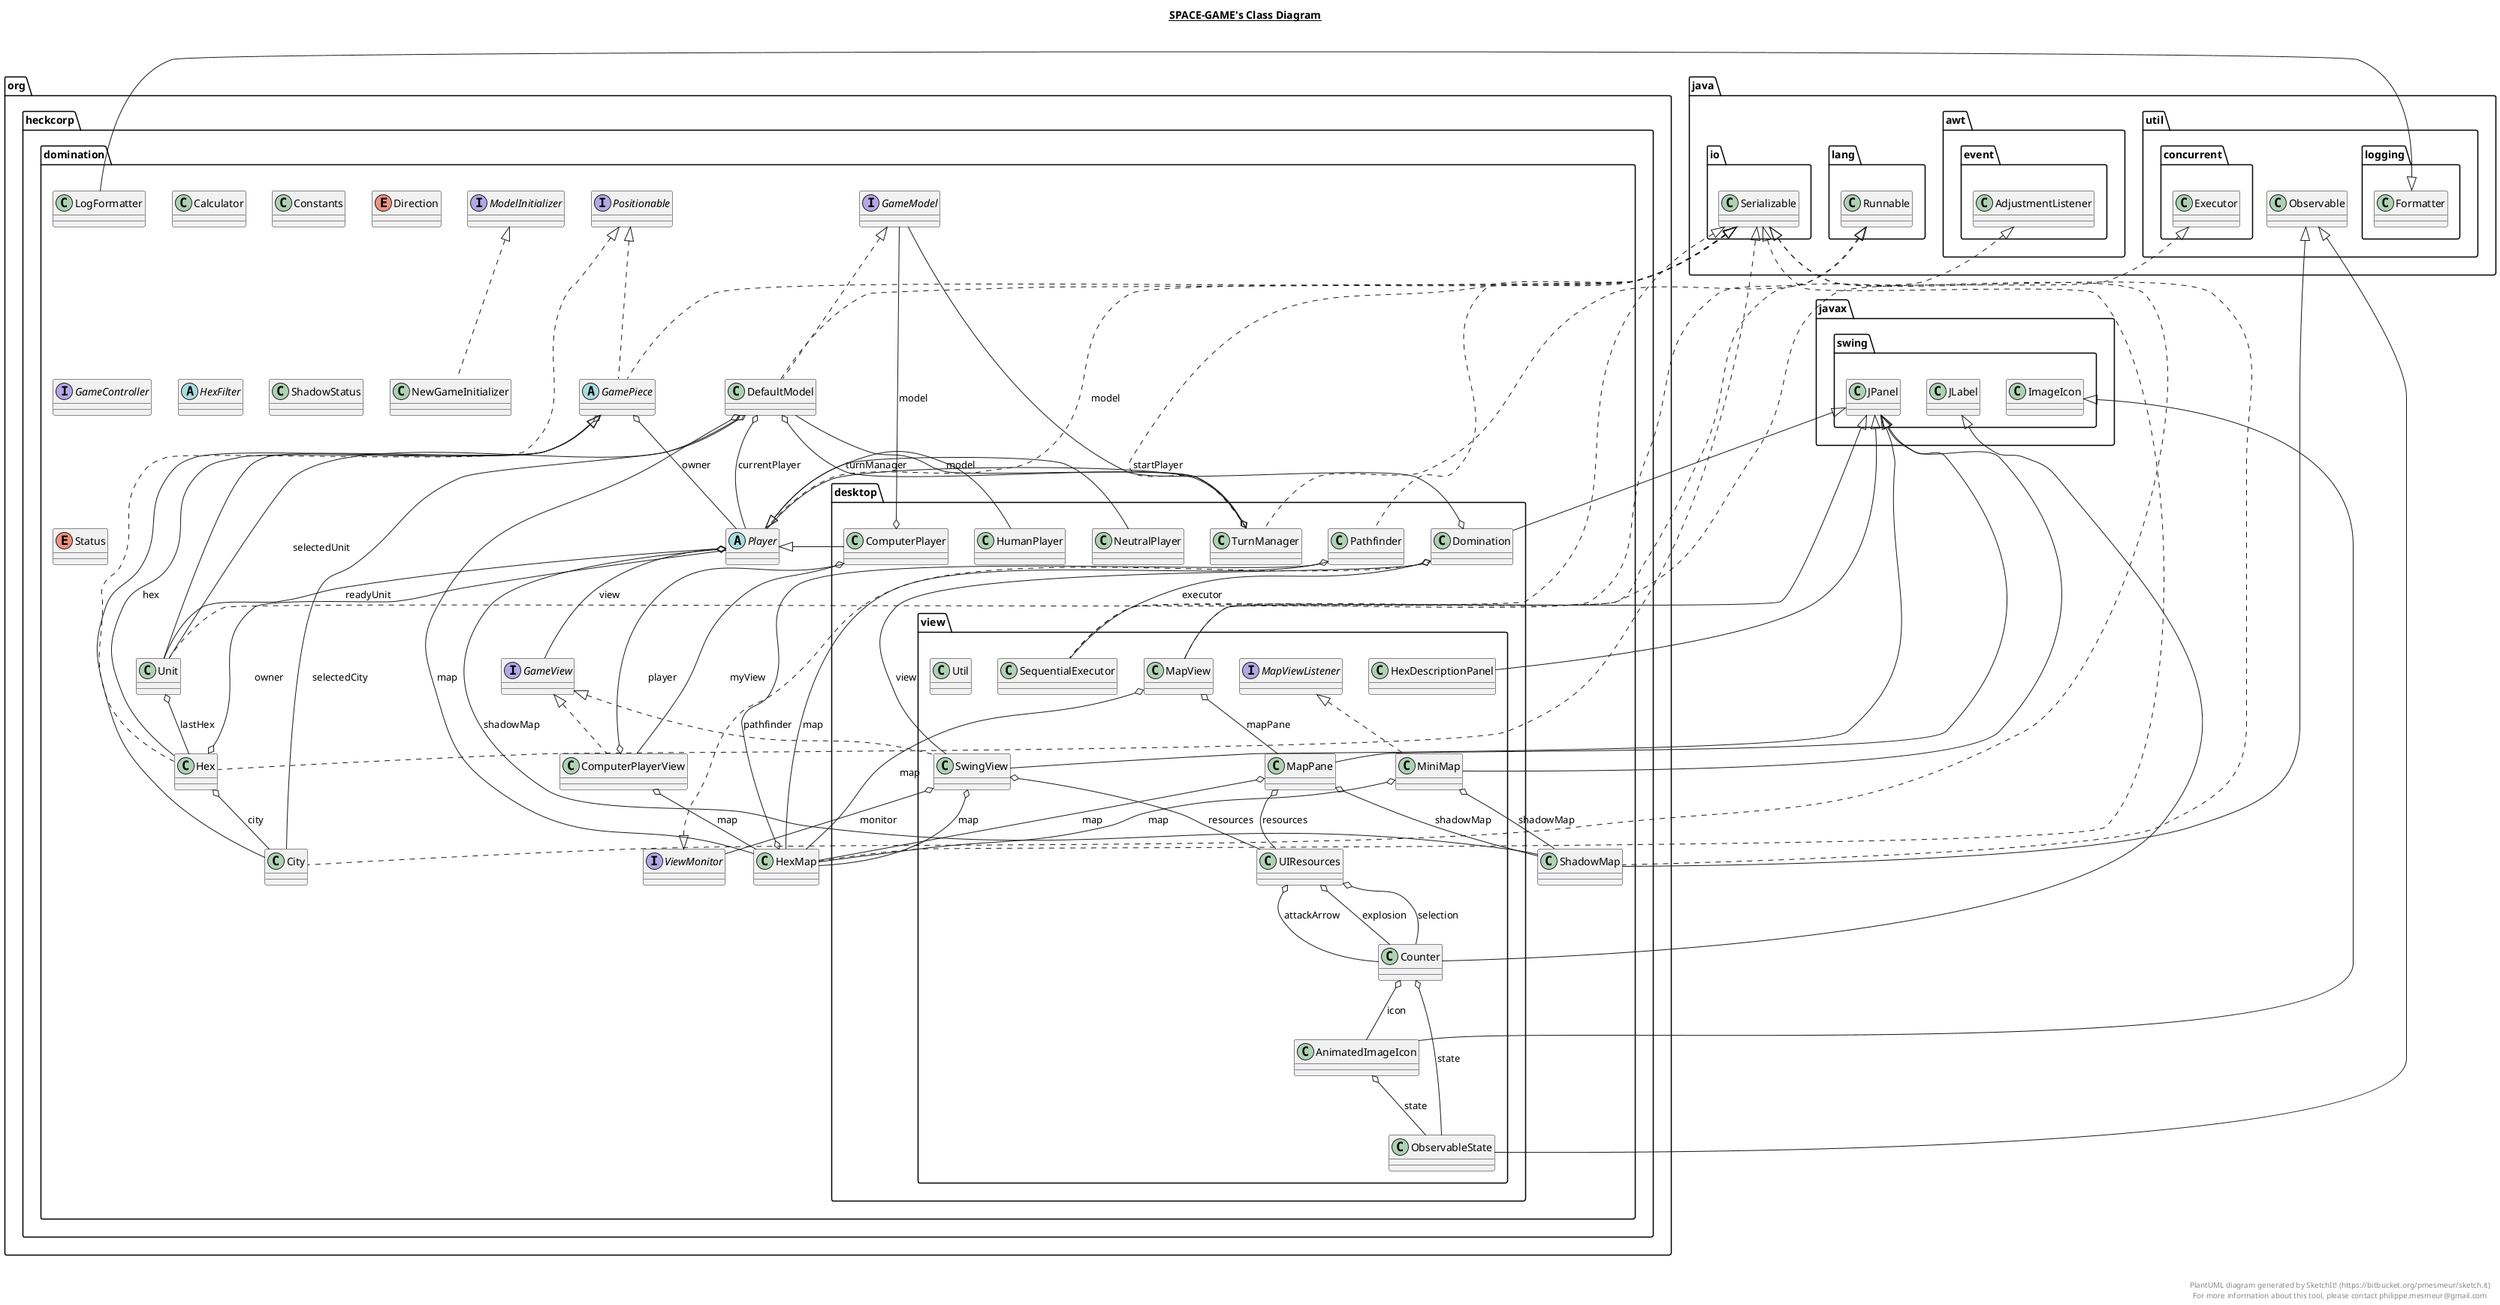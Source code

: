 @startuml

title __SPACE-GAME's Class Diagram__\n

  namespace org.heckcorp.domination {
    class org.heckcorp.domination.Calculator {
    }
  }
  

  namespace org.heckcorp.domination {
    class org.heckcorp.domination.City {
    }
  }
  

  namespace org.heckcorp.domination {
    class org.heckcorp.domination.ComputerPlayerView {
    }
  }
  

  namespace org.heckcorp.domination {
    class org.heckcorp.domination.Constants {
    }
  }
  

  namespace org.heckcorp.domination {
    class org.heckcorp.domination.DefaultModel {
    }
  }
  

  namespace org.heckcorp.domination {
    enum Direction {
    }
  }
  

  namespace org.heckcorp.domination {
    interface org.heckcorp.domination.GameController {
    }
  }
  

  namespace org.heckcorp.domination {
    interface org.heckcorp.domination.GameModel {
    }
  }
  

  namespace org.heckcorp.domination {
    abstract class org.heckcorp.domination.GamePiece {
    }
  }
  

  namespace org.heckcorp.domination {
    interface org.heckcorp.domination.GameView {
    }
  }
  

  namespace org.heckcorp.domination {
    class org.heckcorp.domination.Hex {
    }
  }
  

  namespace org.heckcorp.domination {
    abstract class org.heckcorp.domination.HexFilter {
    }
  }
  

  namespace org.heckcorp.domination {
    class org.heckcorp.domination.HexMap {
    }
  }
  

  namespace org.heckcorp.domination {
    class org.heckcorp.domination.LogFormatter {
    }
  }
  

  namespace org.heckcorp.domination {
    interface org.heckcorp.domination.ModelInitializer {
    }
  }
  

  namespace org.heckcorp.domination {
    class org.heckcorp.domination.NewGameInitializer {
    }
  }
  

  namespace org.heckcorp.domination {
    abstract class org.heckcorp.domination.Player {
    }
  }
  

  namespace org.heckcorp.domination {
    interface org.heckcorp.domination.Positionable {
    }
  }
  

  namespace org.heckcorp.domination {
    class org.heckcorp.domination.ShadowMap {
    }
  }
  

  namespace org.heckcorp.domination {
    class org.heckcorp.domination.ShadowStatus {
    }
  }
  

  namespace org.heckcorp.domination {
    enum Status {
    }
  }
  

  namespace org.heckcorp.domination {
    class org.heckcorp.domination.Unit {
    }
  }
  

  namespace org.heckcorp.domination {
    interface org.heckcorp.domination.ViewMonitor {
    }
  }
  

  namespace org.heckcorp.domination {
    namespace desktop {
      class org.heckcorp.domination.desktop.ComputerPlayer {
      }
    }
  }
  

  namespace org.heckcorp.domination {
    namespace desktop {
      class org.heckcorp.domination.desktop.Domination {
      }
    }
  }
  

  namespace org.heckcorp.domination {
    namespace desktop {
      class org.heckcorp.domination.desktop.HumanPlayer {
      }
    }
  }
  

  namespace org.heckcorp.domination {
    namespace desktop {
      class org.heckcorp.domination.desktop.NeutralPlayer {
      }
    }
  }
  

  namespace org.heckcorp.domination {
    namespace desktop {
      class org.heckcorp.domination.desktop.Pathfinder {
      }
    }
  }
  

  namespace org.heckcorp.domination {
    namespace desktop {
      class org.heckcorp.domination.desktop.TurnManager {
      }
    }
  }
  

  namespace org.heckcorp.domination {
    namespace desktop {
      namespace view {
        class org.heckcorp.domination.desktop.view.AnimatedImageIcon {
        }
      }
    }
  }
  

  namespace org.heckcorp.domination {
    namespace desktop {
      namespace view {
        class org.heckcorp.domination.desktop.view.Counter {
        }
      }
    }
  }
  

  namespace org.heckcorp.domination {
    namespace desktop {
      namespace view {
        class org.heckcorp.domination.desktop.view.HexDescriptionPanel {
        }
      }
    }
  }
  

  namespace org.heckcorp.domination {
    namespace desktop {
      namespace view {
        class org.heckcorp.domination.desktop.view.MapPane {
        }
      }
    }
  }
  

  namespace org.heckcorp.domination {
    namespace desktop {
      namespace view {
        class org.heckcorp.domination.desktop.view.MapView {
        }
      }
    }
  }
  

  namespace org.heckcorp.domination {
    namespace desktop {
      namespace view {
        interface org.heckcorp.domination.desktop.view.MapViewListener {
        }
      }
    }
  }
  

  namespace org.heckcorp.domination {
    namespace desktop {
      namespace view {
        class org.heckcorp.domination.desktop.view.MiniMap {
        }
      }
    }
  }
  

  namespace org.heckcorp.domination {
    namespace desktop {
      namespace view {
        class org.heckcorp.domination.desktop.view.ObservableState {
        }
      }
    }
  }
  

  namespace org.heckcorp.domination {
    namespace desktop {
      namespace view {
        class org.heckcorp.domination.desktop.view.SequentialExecutor {
        }
      }
    }
  }
  

  namespace org.heckcorp.domination {
    namespace desktop {
      namespace view {
        class org.heckcorp.domination.desktop.view.SwingView {
        }
      }
    }
  }
  

  namespace org.heckcorp.domination {
    namespace desktop {
      namespace view {
        class org.heckcorp.domination.desktop.view.UIResources {
        }
      }
    }
  }
  

  namespace org.heckcorp.domination {
    namespace desktop {
      namespace view {
        class org.heckcorp.domination.desktop.view.Util {
        }
      }
    }
  }
  

  org.heckcorp.domination.City .up.|> java.io.Serializable
  org.heckcorp.domination.City -up-|> org.heckcorp.domination.GamePiece
  org.heckcorp.domination.City o-- org.heckcorp.domination.Unit.Type : productionType
  org.heckcorp.domination.ComputerPlayerView .up.|> org.heckcorp.domination.GameView
  org.heckcorp.domination.ComputerPlayerView o-- org.heckcorp.domination.HexMap : map
  org.heckcorp.domination.ComputerPlayerView o-- org.heckcorp.domination.desktop.ComputerPlayer : player
  org.heckcorp.domination.DefaultModel .up.|> java.io.Serializable
  org.heckcorp.domination.DefaultModel .up.|> org.heckcorp.domination.GameModel
  org.heckcorp.domination.DefaultModel o-- org.heckcorp.domination.Player : currentPlayer
  org.heckcorp.domination.DefaultModel o-- org.heckcorp.domination.DefaultModel.GameStateManager : gameStateManager
  org.heckcorp.domination.DefaultModel o-- org.heckcorp.domination.HexMap : map
  org.heckcorp.domination.DefaultModel o-- org.heckcorp.domination.City : selectedCity
  org.heckcorp.domination.DefaultModel o-- org.heckcorp.domination.Unit : selectedUnit
  org.heckcorp.domination.DefaultModel o-- org.heckcorp.domination.desktop.TurnManager : turnManager
  org.heckcorp.domination.DefaultModel o-- org.heckcorp.domination.DefaultModel.ViewMultiplexer : views
  org.heckcorp.domination.GamePiece .up.|> java.io.Serializable
  org.heckcorp.domination.GamePiece .up.|> org.heckcorp.domination.Positionable
  org.heckcorp.domination.GamePiece o-- org.heckcorp.domination.Hex : hex
  org.heckcorp.domination.GamePiece o-- org.heckcorp.domination.Player : owner
  org.heckcorp.domination.Hex .up.|> java.io.Serializable
  org.heckcorp.domination.Hex .up.|> org.heckcorp.domination.Positionable
  org.heckcorp.domination.Hex o-- org.heckcorp.domination.Hex.Terrain : terrain
  org.heckcorp.domination.Hex o-- org.heckcorp.domination.City : city
  org.heckcorp.domination.Hex o-- org.heckcorp.domination.Player : owner
  org.heckcorp.domination.HexMap .up.|> java.io.Serializable
  org.heckcorp.domination.HexMap o-- org.heckcorp.domination.desktop.Pathfinder : pathfinder
  org.heckcorp.domination.LogFormatter -up-|> java.util.logging.Formatter
  org.heckcorp.domination.NewGameInitializer .up.|> org.heckcorp.domination.ModelInitializer
  org.heckcorp.domination.Player .up.|> java.io.Serializable
  org.heckcorp.domination.Player o-- org.heckcorp.domination.GameView : view
  org.heckcorp.domination.Player o-- org.heckcorp.domination.Unit : readyUnit
  org.heckcorp.domination.Player o-- org.heckcorp.domination.ShadowMap : shadowMap
  org.heckcorp.domination.ShadowMap .up.|> java.io.Serializable
  org.heckcorp.domination.ShadowMap -up-|> java.util.Observable
  org.heckcorp.domination.Unit .up.|> java.io.Serializable
  org.heckcorp.domination.Unit -up-|> org.heckcorp.domination.GamePiece
  org.heckcorp.domination.Unit o-- org.heckcorp.domination.Unit.Health : health
  org.heckcorp.domination.Unit o-- org.heckcorp.domination.Hex : lastHex
  org.heckcorp.domination.Unit o-- org.heckcorp.domination.Unit.Type : type
  org.heckcorp.domination.desktop.ComputerPlayer -up-|> org.heckcorp.domination.Player
  org.heckcorp.domination.desktop.ComputerPlayer o-- org.heckcorp.domination.GameModel : model
  org.heckcorp.domination.desktop.ComputerPlayer o-- org.heckcorp.domination.ComputerPlayerView : myView
  org.heckcorp.domination.desktop.Domination .up.|> org.heckcorp.domination.ViewMonitor
  org.heckcorp.domination.desktop.Domination -up-|> javax.swing.JPanel
  org.heckcorp.domination.desktop.Domination o-- org.heckcorp.domination.desktop.view.SequentialExecutor : executor
  org.heckcorp.domination.desktop.Domination o-- org.heckcorp.domination.GameModel : model
  org.heckcorp.domination.desktop.Domination o-- org.heckcorp.domination.desktop.view.SwingView : view
  org.heckcorp.domination.desktop.HumanPlayer -up-|> org.heckcorp.domination.Player
  org.heckcorp.domination.desktop.NeutralPlayer -up-|> org.heckcorp.domination.Player
  org.heckcorp.domination.desktop.Pathfinder .up.|> java.io.Serializable
  org.heckcorp.domination.desktop.Pathfinder o-- org.heckcorp.domination.HexMap : map
  org.heckcorp.domination.desktop.TurnManager .up.|> java.io.Serializable
  org.heckcorp.domination.desktop.TurnManager .up.|> java.lang.Runnable
  org.heckcorp.domination.desktop.TurnManager o-- org.heckcorp.domination.DefaultModel : model
  org.heckcorp.domination.desktop.TurnManager o-- org.heckcorp.domination.Player : startPlayer
  org.heckcorp.domination.desktop.view.AnimatedImageIcon -up-|> javax.swing.ImageIcon
  org.heckcorp.domination.desktop.view.AnimatedImageIcon o-- org.heckcorp.domination.desktop.view.ObservableState : state
  org.heckcorp.domination.desktop.view.Counter -up-|> javax.swing.JLabel
  org.heckcorp.domination.desktop.view.Counter o-- org.heckcorp.domination.desktop.view.AnimatedImageIcon : icon
  org.heckcorp.domination.desktop.view.Counter o-- org.heckcorp.domination.desktop.view.ObservableState : state
  org.heckcorp.domination.desktop.view.HexDescriptionPanel -up-|> javax.swing.JPanel
  org.heckcorp.domination.desktop.view.HexDescriptionPanel o-- org.heckcorp.domination.desktop.view.SwingView.UIManager : uiManager
  org.heckcorp.domination.desktop.view.MapPane -up-|> javax.swing.JPanel
  org.heckcorp.domination.desktop.view.MapPane o-- org.heckcorp.domination.HexMap : map
  org.heckcorp.domination.desktop.view.MapPane o-- org.heckcorp.domination.desktop.view.UIResources : resources
  org.heckcorp.domination.desktop.view.MapPane o-- org.heckcorp.domination.ShadowMap : shadowMap
  org.heckcorp.domination.desktop.view.MapView .up.|> java.awt.event.AdjustmentListener
  org.heckcorp.domination.desktop.view.MapView -up-|> javax.swing.JPanel
  org.heckcorp.domination.desktop.view.MapView o-- org.heckcorp.domination.HexMap : map
  org.heckcorp.domination.desktop.view.MapView o-- org.heckcorp.domination.desktop.view.MapPane : mapPane
  org.heckcorp.domination.desktop.view.MiniMap .up.|> org.heckcorp.domination.desktop.view.MapViewListener
  org.heckcorp.domination.desktop.view.MiniMap -up-|> javax.swing.JPanel
  org.heckcorp.domination.desktop.view.MiniMap o-- org.heckcorp.domination.HexMap : map
  org.heckcorp.domination.desktop.view.MiniMap o-- org.heckcorp.domination.ShadowMap : shadowMap
  org.heckcorp.domination.desktop.view.ObservableState -up-|> java.util.Observable
  org.heckcorp.domination.desktop.view.SequentialExecutor .up.|> java.lang.Runnable
  org.heckcorp.domination.desktop.view.SequentialExecutor .up.|> java.util.concurrent.Executor
  org.heckcorp.domination.desktop.view.SwingView .up.|> org.heckcorp.domination.GameView
  org.heckcorp.domination.desktop.view.SwingView -up-|> javax.swing.JPanel
  org.heckcorp.domination.desktop.view.SwingView o-- org.heckcorp.domination.desktop.view.SwingView.ViewDataManager : dataManager
  org.heckcorp.domination.desktop.view.SwingView o-- org.heckcorp.domination.desktop.view.SwingView.DisplayManager : displayManager
  org.heckcorp.domination.desktop.view.SwingView o-- org.heckcorp.domination.HexMap : map
  org.heckcorp.domination.desktop.view.SwingView o-- org.heckcorp.domination.ViewMonitor : monitor
  org.heckcorp.domination.desktop.view.SwingView o-- org.heckcorp.domination.desktop.view.UIResources : resources
  org.heckcorp.domination.desktop.view.SwingView o-- org.heckcorp.domination.desktop.view.SwingView.UIManager : uiManager
  org.heckcorp.domination.desktop.view.UIResources o-- org.heckcorp.domination.desktop.view.Counter : attackArrow
  org.heckcorp.domination.desktop.view.UIResources o-- org.heckcorp.domination.desktop.view.Counter : explosion
  org.heckcorp.domination.desktop.view.UIResources o-- org.heckcorp.domination.desktop.view.Counter : selection


right footer


PlantUML diagram generated by SketchIt! (https://bitbucket.org/pmesmeur/sketch.it)
For more information about this tool, please contact philippe.mesmeur@gmail.com
endfooter

@enduml
